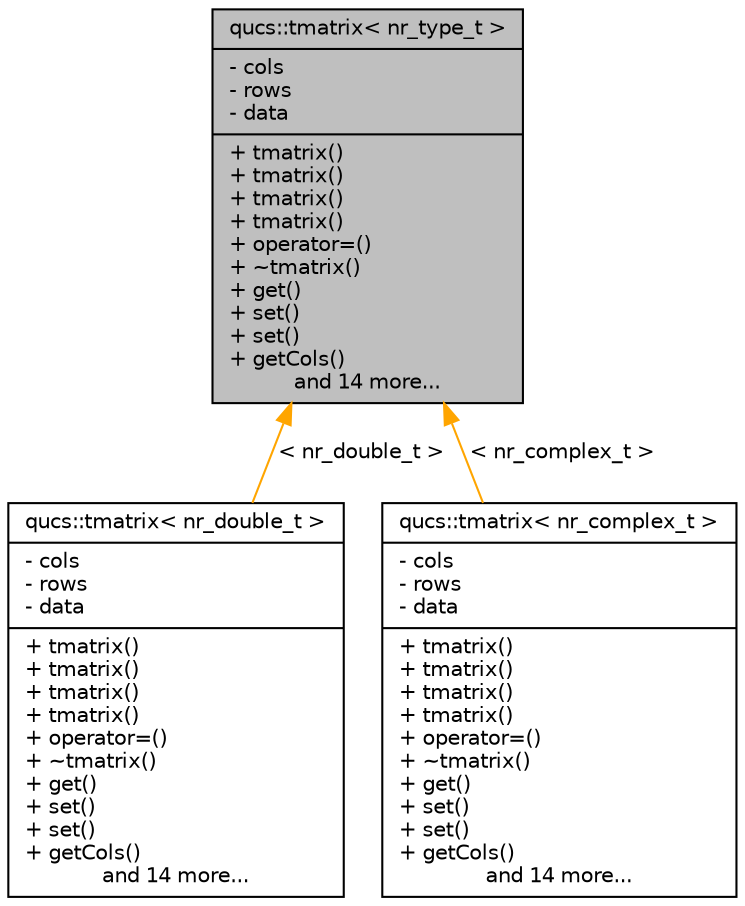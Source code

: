 digraph G
{
  edge [fontname="Helvetica",fontsize="10",labelfontname="Helvetica",labelfontsize="10"];
  node [fontname="Helvetica",fontsize="10",shape=record];
  Node1 [label="{qucs::tmatrix\< nr_type_t \>\n|- cols\l- rows\l- data\l|+ tmatrix()\l+ tmatrix()\l+ tmatrix()\l+ tmatrix()\l+ operator=()\l+ ~tmatrix()\l+ get()\l+ set()\l+ set()\l+ getCols()\land 14 more...}",height=0.2,width=0.4,color="black", fillcolor="grey75", style="filled" fontcolor="black"];
  Node1 -> Node2 [dir="back",color="orange",fontsize="10",style="solid",label=" \< nr_double_t \>" ,fontname="Helvetica"];
  Node2 [label="{qucs::tmatrix\< nr_double_t \>\n|- cols\l- rows\l- data\l|+ tmatrix()\l+ tmatrix()\l+ tmatrix()\l+ tmatrix()\l+ operator=()\l+ ~tmatrix()\l+ get()\l+ set()\l+ set()\l+ getCols()\land 14 more...}",height=0.2,width=0.4,color="black", fillcolor="white", style="filled",URL="$classqucs_1_1tmatrix.html"];
  Node1 -> Node3 [dir="back",color="orange",fontsize="10",style="solid",label=" \< nr_complex_t \>" ,fontname="Helvetica"];
  Node3 [label="{qucs::tmatrix\< nr_complex_t \>\n|- cols\l- rows\l- data\l|+ tmatrix()\l+ tmatrix()\l+ tmatrix()\l+ tmatrix()\l+ operator=()\l+ ~tmatrix()\l+ get()\l+ set()\l+ set()\l+ getCols()\land 14 more...}",height=0.2,width=0.4,color="black", fillcolor="white", style="filled",URL="$classqucs_1_1tmatrix.html"];
}
